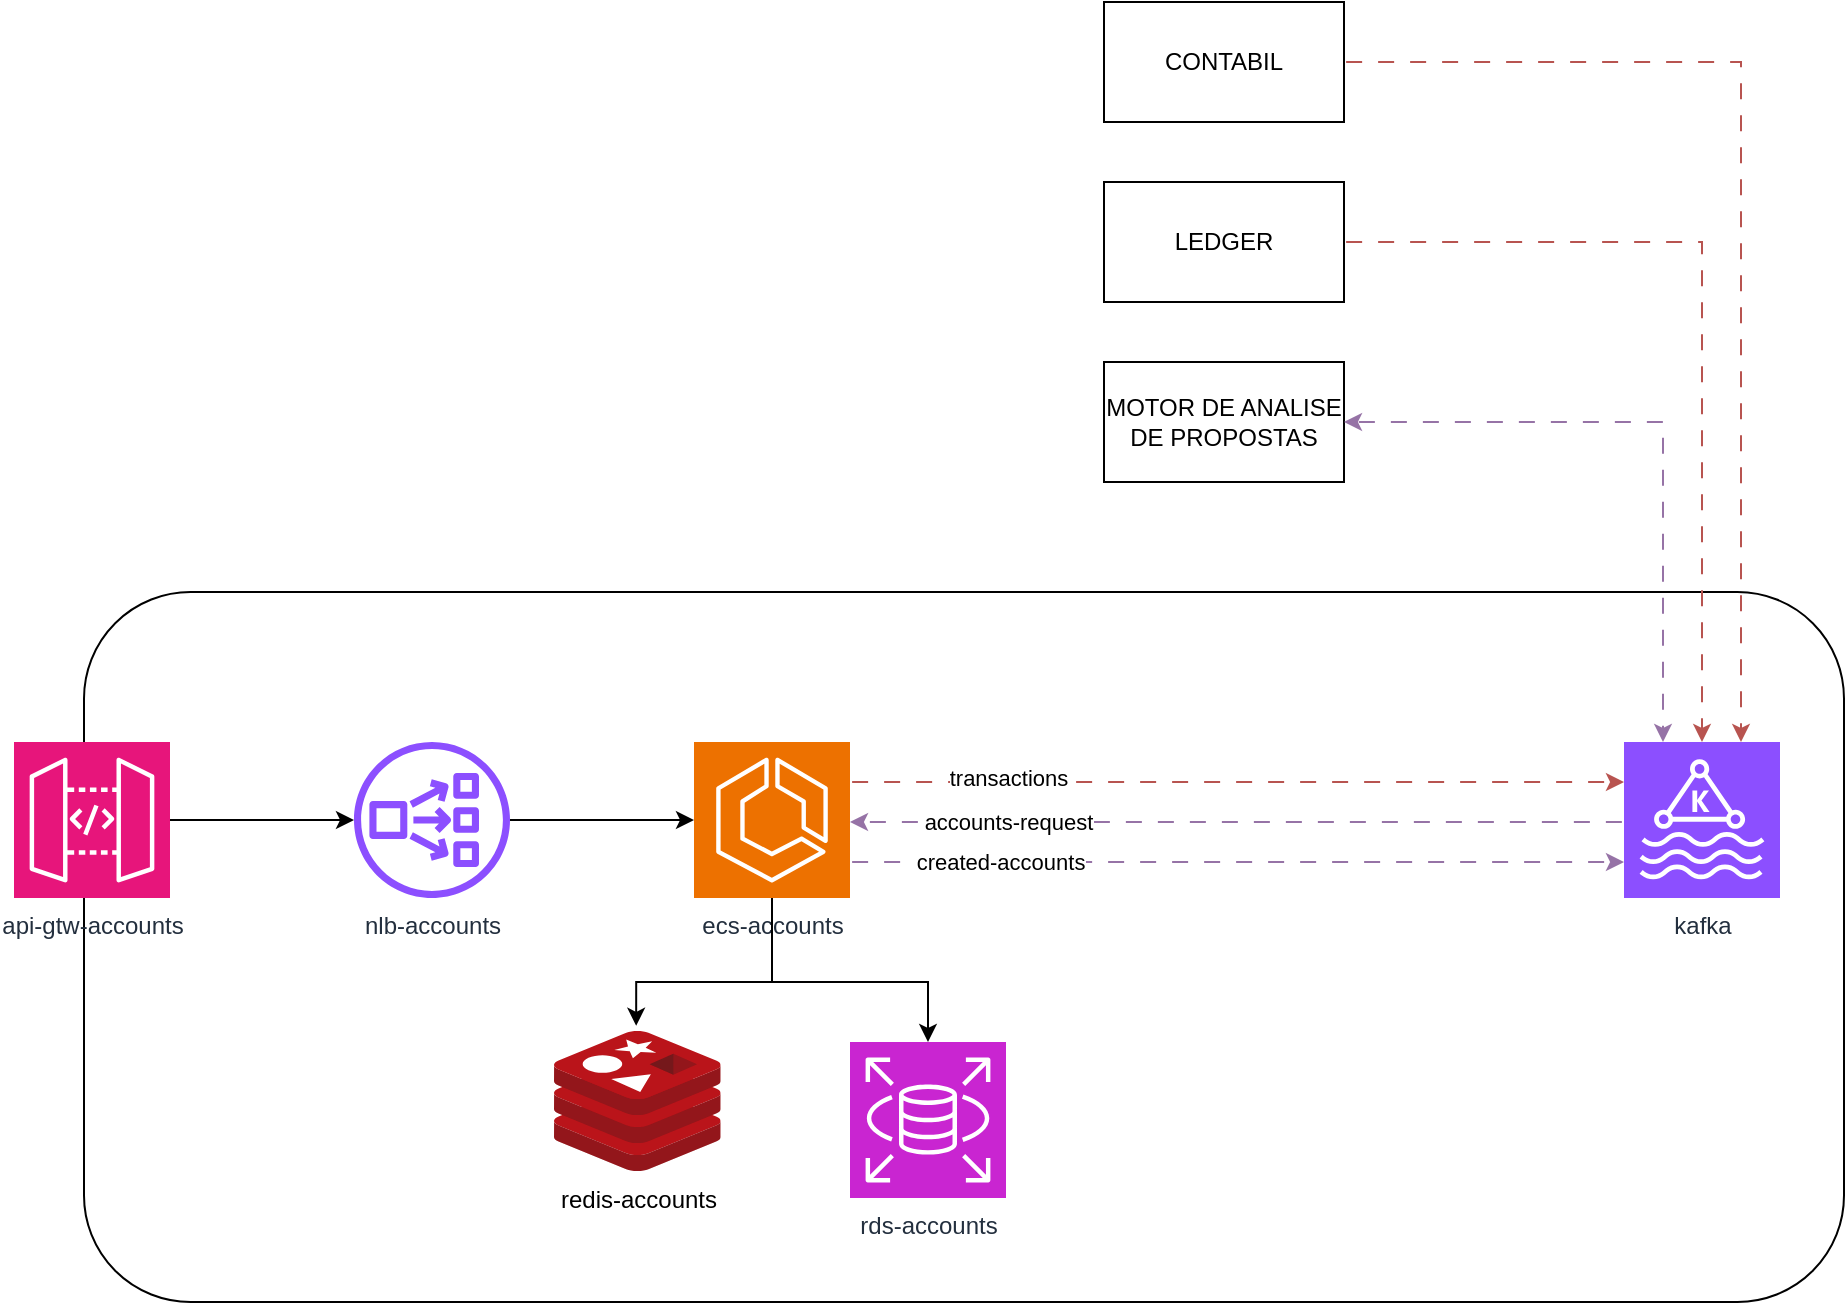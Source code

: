 <mxfile version="24.8.6">
  <diagram name="Página-1" id="fEhHlyWwWaPc7y6RpqGC">
    <mxGraphModel dx="2555" dy="643" grid="1" gridSize="10" guides="1" tooltips="1" connect="1" arrows="1" fold="1" page="1" pageScale="1" pageWidth="827" pageHeight="1169" math="0" shadow="0">
      <root>
        <mxCell id="0" />
        <mxCell id="1" parent="0" />
        <mxCell id="Dm20wUe4UoP7O1psJUx1-31" value="" style="rounded=1;whiteSpace=wrap;html=1;fillColor=none;" parent="1" vertex="1">
          <mxGeometry x="-60" y="405" width="880" height="355" as="geometry" />
        </mxCell>
        <mxCell id="Dm20wUe4UoP7O1psJUx1-2" value="kafka" style="sketch=0;points=[[0,0,0],[0.25,0,0],[0.5,0,0],[0.75,0,0],[1,0,0],[0,1,0],[0.25,1,0],[0.5,1,0],[0.75,1,0],[1,1,0],[0,0.25,0],[0,0.5,0],[0,0.75,0],[1,0.25,0],[1,0.5,0],[1,0.75,0]];outlineConnect=0;fontColor=#232F3E;fillColor=#8C4FFF;strokeColor=#ffffff;dashed=0;verticalLabelPosition=bottom;verticalAlign=top;align=center;html=1;fontSize=12;fontStyle=0;aspect=fixed;shape=mxgraph.aws4.resourceIcon;resIcon=mxgraph.aws4.managed_streaming_for_kafka;" parent="1" vertex="1">
          <mxGeometry x="710" y="480" width="78" height="78" as="geometry" />
        </mxCell>
        <mxCell id="Dm20wUe4UoP7O1psJUx1-47" style="edgeStyle=orthogonalEdgeStyle;rounded=0;orthogonalLoop=1;jettySize=auto;html=1;" parent="1" source="Dm20wUe4UoP7O1psJUx1-37" target="Dm20wUe4UoP7O1psJUx1-46" edge="1">
          <mxGeometry relative="1" as="geometry">
            <Array as="points">
              <mxPoint x="284" y="600" />
              <mxPoint x="362" y="600" />
            </Array>
          </mxGeometry>
        </mxCell>
        <mxCell id="Dm20wUe4UoP7O1psJUx1-37" value="ecs-accounts" style="sketch=0;points=[[0,0,0],[0.25,0,0],[0.5,0,0],[0.75,0,0],[1,0,0],[0,1,0],[0.25,1,0],[0.5,1,0],[0.75,1,0],[1,1,0],[0,0.25,0],[0,0.5,0],[0,0.75,0],[1,0.25,0],[1,0.5,0],[1,0.75,0]];outlineConnect=0;fontColor=#232F3E;fillColor=#ED7100;strokeColor=#ffffff;dashed=0;verticalLabelPosition=bottom;verticalAlign=top;align=center;html=1;fontSize=12;fontStyle=0;aspect=fixed;shape=mxgraph.aws4.resourceIcon;resIcon=mxgraph.aws4.ecs;" parent="1" vertex="1">
          <mxGeometry x="245" y="480" width="78" height="78" as="geometry" />
        </mxCell>
        <mxCell id="Dm20wUe4UoP7O1psJUx1-38" value="redis-accounts" style="image;sketch=0;aspect=fixed;html=1;points=[];align=center;fontSize=12;image=img/lib/mscae/Cache_Redis_Product.svg;" parent="1" vertex="1">
          <mxGeometry x="175" y="624.5" width="83.33" height="70" as="geometry" />
        </mxCell>
        <mxCell id="Dm20wUe4UoP7O1psJUx1-40" style="edgeStyle=orthogonalEdgeStyle;rounded=0;orthogonalLoop=1;jettySize=auto;html=1;" parent="1" source="Dm20wUe4UoP7O1psJUx1-41" target="Dm20wUe4UoP7O1psJUx1-43" edge="1">
          <mxGeometry relative="1" as="geometry" />
        </mxCell>
        <mxCell id="Dm20wUe4UoP7O1psJUx1-41" value="api-gtw-accounts" style="sketch=0;points=[[0,0,0],[0.25,0,0],[0.5,0,0],[0.75,0,0],[1,0,0],[0,1,0],[0.25,1,0],[0.5,1,0],[0.75,1,0],[1,1,0],[0,0.25,0],[0,0.5,0],[0,0.75,0],[1,0.25,0],[1,0.5,0],[1,0.75,0]];outlineConnect=0;fontColor=#232F3E;fillColor=#E7157B;strokeColor=#ffffff;dashed=0;verticalLabelPosition=bottom;verticalAlign=top;align=center;html=1;fontSize=12;fontStyle=0;aspect=fixed;shape=mxgraph.aws4.resourceIcon;resIcon=mxgraph.aws4.api_gateway;" parent="1" vertex="1">
          <mxGeometry x="-95" y="480" width="78" height="78" as="geometry" />
        </mxCell>
        <mxCell id="Dm20wUe4UoP7O1psJUx1-42" style="edgeStyle=orthogonalEdgeStyle;rounded=0;orthogonalLoop=1;jettySize=auto;html=1;" parent="1" source="Dm20wUe4UoP7O1psJUx1-43" target="Dm20wUe4UoP7O1psJUx1-37" edge="1">
          <mxGeometry relative="1" as="geometry" />
        </mxCell>
        <mxCell id="Dm20wUe4UoP7O1psJUx1-43" value="nlb-accounts" style="sketch=0;outlineConnect=0;fontColor=#232F3E;gradientColor=none;fillColor=#8C4FFF;strokeColor=none;dashed=0;verticalLabelPosition=bottom;verticalAlign=top;align=center;html=1;fontSize=12;fontStyle=0;aspect=fixed;pointerEvents=1;shape=mxgraph.aws4.network_load_balancer;" parent="1" vertex="1">
          <mxGeometry x="75" y="480" width="78" height="78" as="geometry" />
        </mxCell>
        <mxCell id="Dm20wUe4UoP7O1psJUx1-45" style="edgeStyle=orthogonalEdgeStyle;rounded=0;orthogonalLoop=1;jettySize=auto;html=1;entryX=0.493;entryY=-0.037;entryDx=0;entryDy=0;entryPerimeter=0;" parent="1" source="Dm20wUe4UoP7O1psJUx1-37" target="Dm20wUe4UoP7O1psJUx1-38" edge="1">
          <mxGeometry relative="1" as="geometry">
            <Array as="points">
              <mxPoint x="284" y="600" />
              <mxPoint x="216" y="600" />
            </Array>
          </mxGeometry>
        </mxCell>
        <mxCell id="Dm20wUe4UoP7O1psJUx1-46" value="rds-accounts" style="sketch=0;points=[[0,0,0],[0.25,0,0],[0.5,0,0],[0.75,0,0],[1,0,0],[0,1,0],[0.25,1,0],[0.5,1,0],[0.75,1,0],[1,1,0],[0,0.25,0],[0,0.5,0],[0,0.75,0],[1,0.25,0],[1,0.5,0],[1,0.75,0]];outlineConnect=0;fontColor=#232F3E;fillColor=#C925D1;strokeColor=#ffffff;dashed=0;verticalLabelPosition=bottom;verticalAlign=top;align=center;html=1;fontSize=12;fontStyle=0;aspect=fixed;shape=mxgraph.aws4.resourceIcon;resIcon=mxgraph.aws4.rds;" parent="1" vertex="1">
          <mxGeometry x="323" y="630" width="78" height="78" as="geometry" />
        </mxCell>
        <mxCell id="Dm20wUe4UoP7O1psJUx1-49" style="edgeStyle=orthogonalEdgeStyle;rounded=0;orthogonalLoop=1;jettySize=auto;html=1;flowAnimation=1;fillColor=#f8cecc;strokeColor=#b85450;" parent="1" source="Dm20wUe4UoP7O1psJUx1-37" edge="1">
          <mxGeometry relative="1" as="geometry">
            <Array as="points">
              <mxPoint x="710" y="500" />
            </Array>
            <mxPoint x="710" y="500" as="targetPoint" />
          </mxGeometry>
        </mxCell>
        <mxCell id="Dm20wUe4UoP7O1psJUx1-53" value="transactions" style="edgeLabel;html=1;align=center;verticalAlign=middle;resizable=0;points=[];" parent="Dm20wUe4UoP7O1psJUx1-49" vertex="1" connectable="0">
          <mxGeometry x="-0.594" y="2" relative="1" as="geometry">
            <mxPoint as="offset" />
          </mxGeometry>
        </mxCell>
        <mxCell id="Dm20wUe4UoP7O1psJUx1-54" style="edgeStyle=orthogonalEdgeStyle;rounded=0;orthogonalLoop=1;jettySize=auto;html=1;fillColor=#e1d5e7;strokeColor=#9673a6;flowAnimation=1;" parent="1" source="Dm20wUe4UoP7O1psJUx1-2" edge="1">
          <mxGeometry relative="1" as="geometry">
            <Array as="points">
              <mxPoint x="323" y="520" />
            </Array>
            <mxPoint x="323" y="520" as="targetPoint" />
          </mxGeometry>
        </mxCell>
        <mxCell id="Dm20wUe4UoP7O1psJUx1-55" value="accounts-request" style="edgeLabel;html=1;align=center;verticalAlign=middle;resizable=0;points=[];" parent="Dm20wUe4UoP7O1psJUx1-54" vertex="1" connectable="0">
          <mxGeometry x="0.491" relative="1" as="geometry">
            <mxPoint x="-20" as="offset" />
          </mxGeometry>
        </mxCell>
        <mxCell id="Dm20wUe4UoP7O1psJUx1-56" style="edgeStyle=orthogonalEdgeStyle;rounded=0;orthogonalLoop=1;jettySize=auto;html=1;fillColor=#e1d5e7;strokeColor=#9673a6;flowAnimation=1;" parent="1" source="Dm20wUe4UoP7O1psJUx1-37" edge="1">
          <mxGeometry relative="1" as="geometry">
            <Array as="points">
              <mxPoint x="710" y="540" />
            </Array>
            <mxPoint x="710" y="540" as="targetPoint" />
          </mxGeometry>
        </mxCell>
        <mxCell id="Dm20wUe4UoP7O1psJUx1-57" value="created-accounts" style="edgeLabel;html=1;align=center;verticalAlign=middle;resizable=0;points=[];" parent="Dm20wUe4UoP7O1psJUx1-56" vertex="1" connectable="0">
          <mxGeometry x="-0.514" relative="1" as="geometry">
            <mxPoint x="-19" as="offset" />
          </mxGeometry>
        </mxCell>
        <mxCell id="06yiV6FinO8Q000Hqary-3" value="MOTOR DE ANALISE DE PROPOSTAS" style="rounded=0;whiteSpace=wrap;html=1;" vertex="1" parent="1">
          <mxGeometry x="450" y="290" width="120" height="60" as="geometry" />
        </mxCell>
        <mxCell id="06yiV6FinO8Q000Hqary-4" style="edgeStyle=orthogonalEdgeStyle;rounded=0;orthogonalLoop=1;jettySize=auto;html=1;entryX=0.25;entryY=0;entryDx=0;entryDy=0;entryPerimeter=0;flowAnimation=1;fillColor=#e1d5e7;strokeColor=#9673A6;startArrow=classic;startFill=1;" edge="1" parent="1" source="06yiV6FinO8Q000Hqary-3" target="Dm20wUe4UoP7O1psJUx1-2">
          <mxGeometry relative="1" as="geometry" />
        </mxCell>
        <mxCell id="06yiV6FinO8Q000Hqary-6" value="LEDGER" style="rounded=0;whiteSpace=wrap;html=1;" vertex="1" parent="1">
          <mxGeometry x="450" y="200" width="120" height="60" as="geometry" />
        </mxCell>
        <mxCell id="06yiV6FinO8Q000Hqary-7" style="edgeStyle=orthogonalEdgeStyle;rounded=0;orthogonalLoop=1;jettySize=auto;html=1;entryX=0.5;entryY=0;entryDx=0;entryDy=0;entryPerimeter=0;fillColor=#ffe6cc;strokeColor=#B85450;flowAnimation=1;" edge="1" parent="1" source="06yiV6FinO8Q000Hqary-6" target="Dm20wUe4UoP7O1psJUx1-2">
          <mxGeometry relative="1" as="geometry" />
        </mxCell>
        <mxCell id="06yiV6FinO8Q000Hqary-8" value="CONTABIL" style="rounded=0;whiteSpace=wrap;html=1;" vertex="1" parent="1">
          <mxGeometry x="450" y="110" width="120" height="60" as="geometry" />
        </mxCell>
        <mxCell id="06yiV6FinO8Q000Hqary-9" style="edgeStyle=orthogonalEdgeStyle;rounded=0;orthogonalLoop=1;jettySize=auto;html=1;entryX=0.75;entryY=0;entryDx=0;entryDy=0;entryPerimeter=0;flowAnimation=1;strokeColor=#B85450;" edge="1" parent="1" source="06yiV6FinO8Q000Hqary-8" target="Dm20wUe4UoP7O1psJUx1-2">
          <mxGeometry relative="1" as="geometry" />
        </mxCell>
      </root>
    </mxGraphModel>
  </diagram>
</mxfile>
